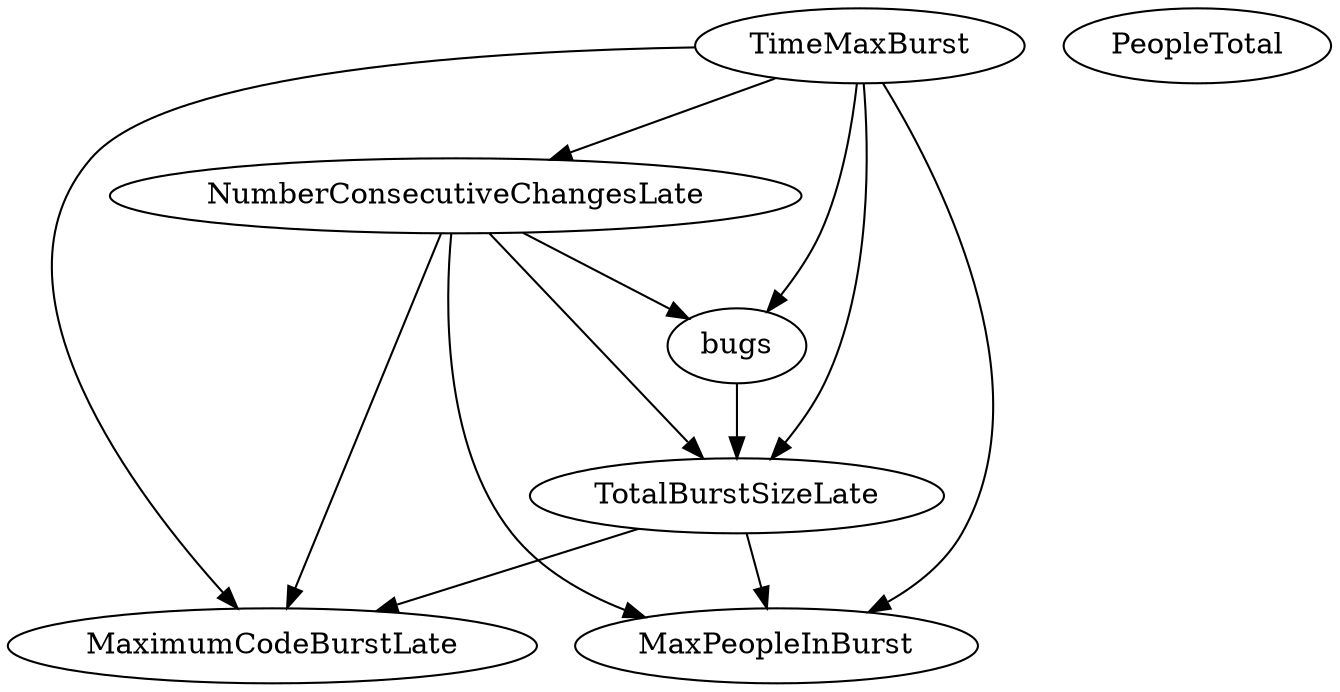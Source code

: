 digraph {
   NumberConsecutiveChangesLate;
   PeopleTotal;
   bugs;
   MaximumCodeBurstLate;
   TotalBurstSizeLate;
   MaxPeopleInBurst;
   TimeMaxBurst;
   NumberConsecutiveChangesLate -> bugs;
   NumberConsecutiveChangesLate -> MaximumCodeBurstLate;
   NumberConsecutiveChangesLate -> TotalBurstSizeLate;
   NumberConsecutiveChangesLate -> MaxPeopleInBurst;
   bugs -> TotalBurstSizeLate;
   TotalBurstSizeLate -> MaximumCodeBurstLate;
   TotalBurstSizeLate -> MaxPeopleInBurst;
   TimeMaxBurst -> NumberConsecutiveChangesLate;
   TimeMaxBurst -> bugs;
   TimeMaxBurst -> MaximumCodeBurstLate;
   TimeMaxBurst -> TotalBurstSizeLate;
   TimeMaxBurst -> MaxPeopleInBurst;
}
